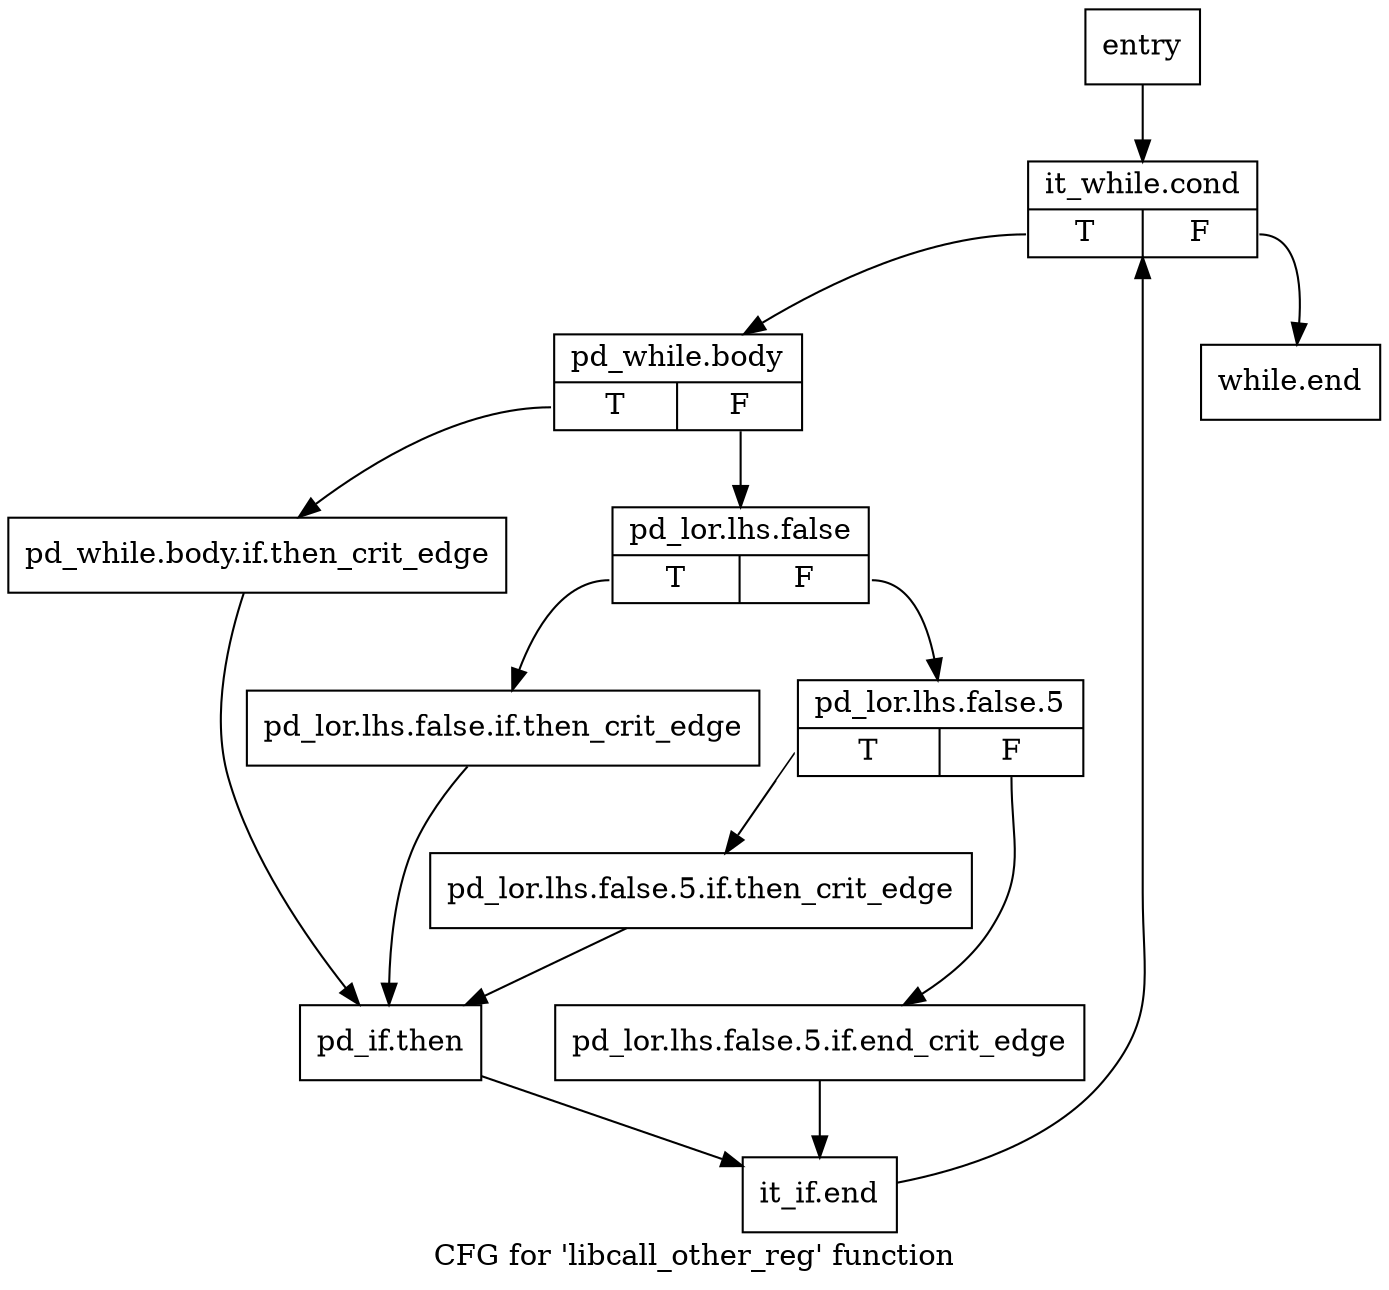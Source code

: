 digraph "CFG for 'libcall_other_reg' function" {
	label="CFG for 'libcall_other_reg' function";

	Node0x7fbe290 [shape=record,label="{entry}"];
	Node0x7fbe290 -> Node0x7fbe2e0;
	Node0x7fbe2e0 [shape=record,label="{it_while.cond|{<s0>T|<s1>F}}"];
	Node0x7fbe2e0:s0 -> Node0x7fbe330;
	Node0x7fbe2e0:s1 -> Node0x7fbe600;
	Node0x7fbe330 [shape=record,label="{pd_while.body|{<s0>T|<s1>F}}"];
	Node0x7fbe330:s0 -> Node0x7fbe380;
	Node0x7fbe330:s1 -> Node0x7fbe3d0;
	Node0x7fbe380 [shape=record,label="{pd_while.body.if.then_crit_edge}"];
	Node0x7fbe380 -> Node0x7fbe560;
	Node0x7fbe3d0 [shape=record,label="{pd_lor.lhs.false|{<s0>T|<s1>F}}"];
	Node0x7fbe3d0:s0 -> Node0x7fbe420;
	Node0x7fbe3d0:s1 -> Node0x7fbe470;
	Node0x7fbe420 [shape=record,label="{pd_lor.lhs.false.if.then_crit_edge}"];
	Node0x7fbe420 -> Node0x7fbe560;
	Node0x7fbe470 [shape=record,label="{pd_lor.lhs.false.5|{<s0>T|<s1>F}}"];
	Node0x7fbe470:s0 -> Node0x7fbe510;
	Node0x7fbe470:s1 -> Node0x7fbe4c0;
	Node0x7fbe4c0 [shape=record,label="{pd_lor.lhs.false.5.if.end_crit_edge}"];
	Node0x7fbe4c0 -> Node0x7fbe5b0;
	Node0x7fbe510 [shape=record,label="{pd_lor.lhs.false.5.if.then_crit_edge}"];
	Node0x7fbe510 -> Node0x7fbe560;
	Node0x7fbe560 [shape=record,label="{pd_if.then}"];
	Node0x7fbe560 -> Node0x7fbe5b0;
	Node0x7fbe5b0 [shape=record,label="{it_if.end}"];
	Node0x7fbe5b0 -> Node0x7fbe2e0;
	Node0x7fbe600 [shape=record,label="{while.end}"];
}

